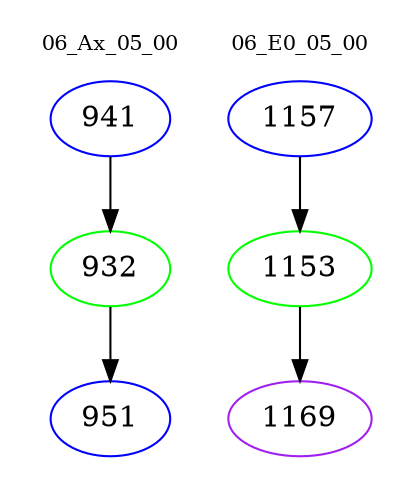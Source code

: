digraph{
subgraph cluster_0 {
color = white
label = "06_Ax_05_00";
fontsize=10;
T0_941 [label="941", color="blue"]
T0_941 -> T0_932 [color="black"]
T0_932 [label="932", color="green"]
T0_932 -> T0_951 [color="black"]
T0_951 [label="951", color="blue"]
}
subgraph cluster_1 {
color = white
label = "06_E0_05_00";
fontsize=10;
T1_1157 [label="1157", color="blue"]
T1_1157 -> T1_1153 [color="black"]
T1_1153 [label="1153", color="green"]
T1_1153 -> T1_1169 [color="black"]
T1_1169 [label="1169", color="purple"]
}
}
